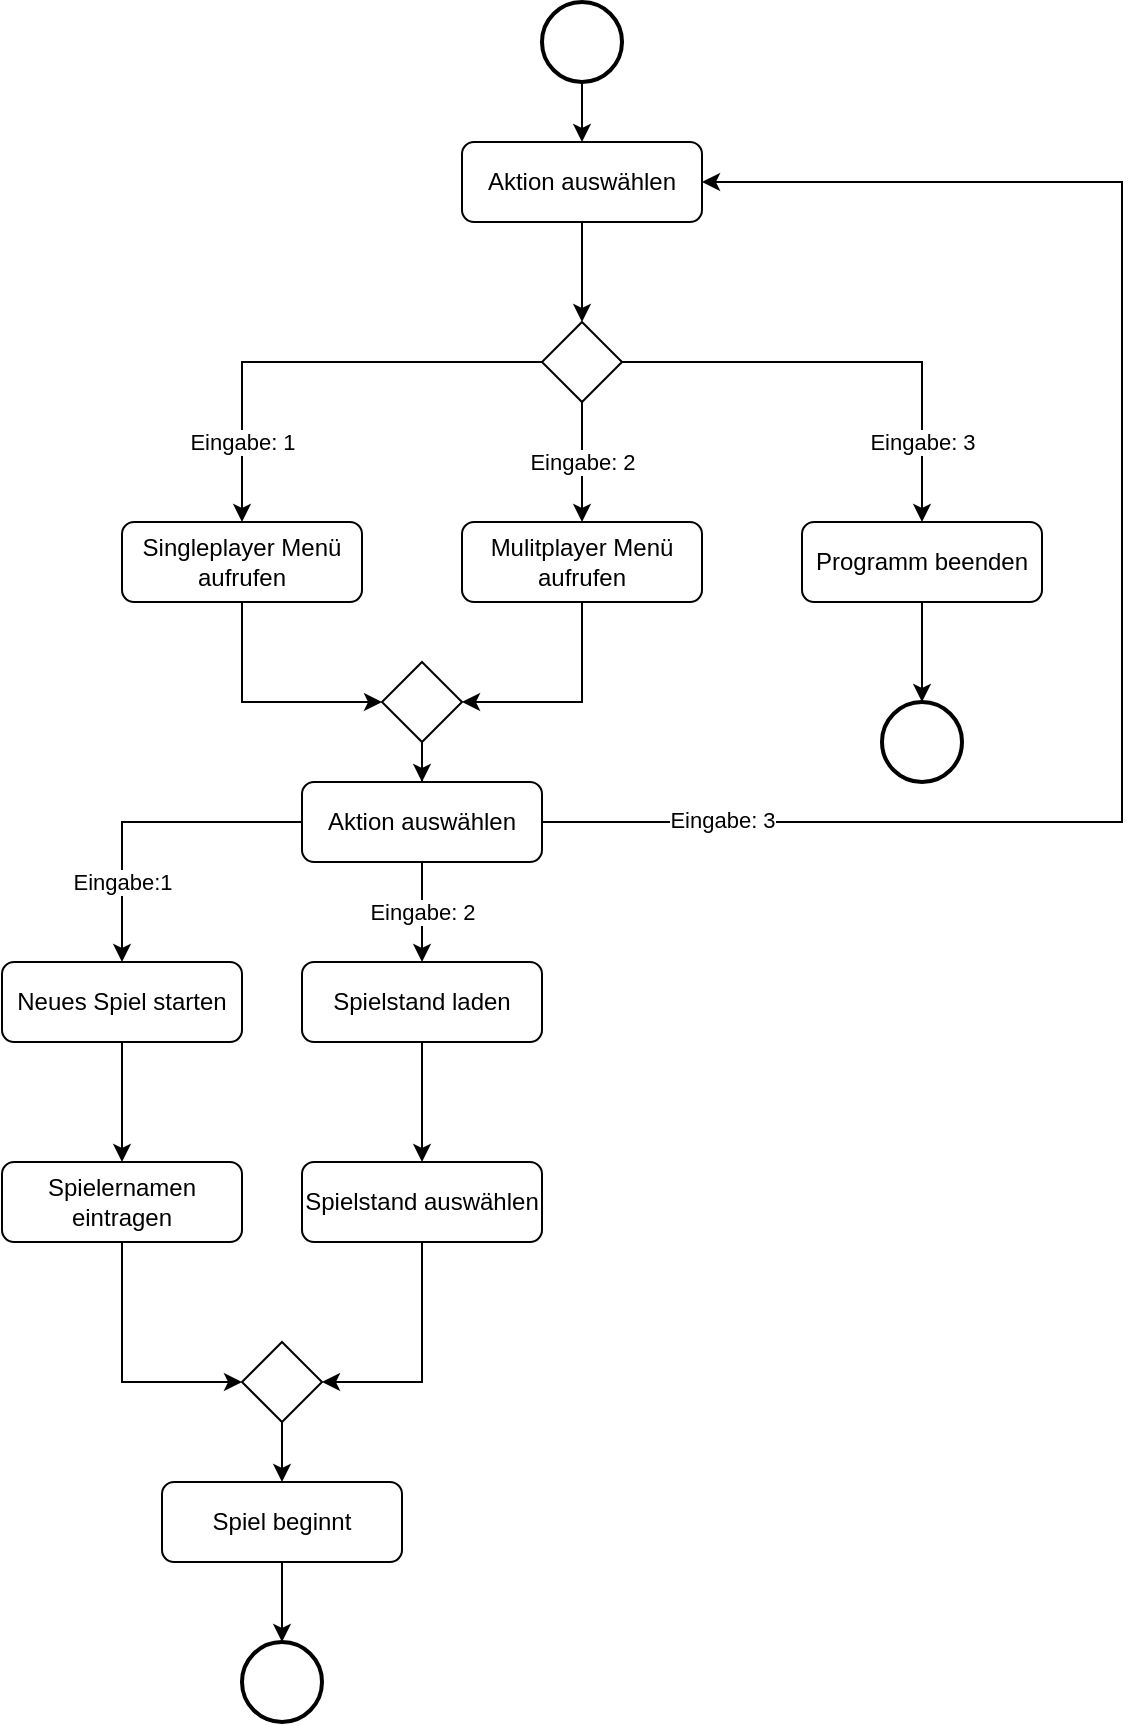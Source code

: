<mxfile version="21.2.3" type="device">
  <diagram id="C5RBs43oDa-KdzZeNtuy" name="Page-1">
    <mxGraphModel dx="1687" dy="899" grid="1" gridSize="10" guides="1" tooltips="1" connect="1" arrows="1" fold="1" page="1" pageScale="1" pageWidth="827" pageHeight="1169" math="0" shadow="0">
      <root>
        <mxCell id="WIyWlLk6GJQsqaUBKTNV-0" />
        <mxCell id="WIyWlLk6GJQsqaUBKTNV-1" parent="WIyWlLk6GJQsqaUBKTNV-0" />
        <mxCell id="Zj6hpNKmNGpSNfHuOwGX-1" value="" style="edgeStyle=orthogonalEdgeStyle;rounded=0;orthogonalLoop=1;jettySize=auto;html=1;" edge="1" parent="WIyWlLk6GJQsqaUBKTNV-1" source="WIyWlLk6GJQsqaUBKTNV-3" target="WIyWlLk6GJQsqaUBKTNV-6">
          <mxGeometry relative="1" as="geometry" />
        </mxCell>
        <mxCell id="WIyWlLk6GJQsqaUBKTNV-3" value="Aktion auswählen" style="rounded=1;whiteSpace=wrap;html=1;fontSize=12;glass=0;strokeWidth=1;shadow=0;" parent="WIyWlLk6GJQsqaUBKTNV-1" vertex="1">
          <mxGeometry x="340" y="80" width="120" height="40" as="geometry" />
        </mxCell>
        <mxCell id="Zj6hpNKmNGpSNfHuOwGX-5" value="Eingabe: 1" style="edgeStyle=orthogonalEdgeStyle;rounded=0;orthogonalLoop=1;jettySize=auto;html=1;" edge="1" parent="WIyWlLk6GJQsqaUBKTNV-1" source="WIyWlLk6GJQsqaUBKTNV-6" target="Zj6hpNKmNGpSNfHuOwGX-3">
          <mxGeometry x="0.652" relative="1" as="geometry">
            <mxPoint as="offset" />
          </mxGeometry>
        </mxCell>
        <mxCell id="Zj6hpNKmNGpSNfHuOwGX-6" value="Eingabe: 2" style="edgeStyle=orthogonalEdgeStyle;rounded=0;orthogonalLoop=1;jettySize=auto;html=1;" edge="1" parent="WIyWlLk6GJQsqaUBKTNV-1" source="WIyWlLk6GJQsqaUBKTNV-6" target="Zj6hpNKmNGpSNfHuOwGX-2">
          <mxGeometry relative="1" as="geometry" />
        </mxCell>
        <mxCell id="Zj6hpNKmNGpSNfHuOwGX-7" value="Eingabe: 3" style="edgeStyle=orthogonalEdgeStyle;rounded=0;orthogonalLoop=1;jettySize=auto;html=1;entryX=0.5;entryY=0;entryDx=0;entryDy=0;" edge="1" parent="WIyWlLk6GJQsqaUBKTNV-1" source="WIyWlLk6GJQsqaUBKTNV-6" target="Zj6hpNKmNGpSNfHuOwGX-4">
          <mxGeometry x="0.652" relative="1" as="geometry">
            <mxPoint as="offset" />
          </mxGeometry>
        </mxCell>
        <mxCell id="WIyWlLk6GJQsqaUBKTNV-6" value="" style="rhombus;whiteSpace=wrap;html=1;shadow=0;fontFamily=Helvetica;fontSize=12;align=center;strokeWidth=1;spacing=6;spacingTop=-4;" parent="WIyWlLk6GJQsqaUBKTNV-1" vertex="1">
          <mxGeometry x="380" y="170" width="40" height="40" as="geometry" />
        </mxCell>
        <mxCell id="Zj6hpNKmNGpSNfHuOwGX-0" value="" style="edgeStyle=orthogonalEdgeStyle;rounded=0;orthogonalLoop=1;jettySize=auto;html=1;" edge="1" parent="WIyWlLk6GJQsqaUBKTNV-1" source="22GeLPd-m2-6EwsyLJvj-0" target="WIyWlLk6GJQsqaUBKTNV-3">
          <mxGeometry relative="1" as="geometry" />
        </mxCell>
        <mxCell id="22GeLPd-m2-6EwsyLJvj-0" value="" style="strokeWidth=2;html=1;shape=mxgraph.flowchart.start_2;whiteSpace=wrap;" parent="WIyWlLk6GJQsqaUBKTNV-1" vertex="1">
          <mxGeometry x="380" y="10" width="40" height="40" as="geometry" />
        </mxCell>
        <mxCell id="Zj6hpNKmNGpSNfHuOwGX-22" style="edgeStyle=orthogonalEdgeStyle;rounded=0;orthogonalLoop=1;jettySize=auto;html=1;entryX=1;entryY=0.5;entryDx=0;entryDy=0;" edge="1" parent="WIyWlLk6GJQsqaUBKTNV-1" source="Zj6hpNKmNGpSNfHuOwGX-2" target="Zj6hpNKmNGpSNfHuOwGX-21">
          <mxGeometry relative="1" as="geometry" />
        </mxCell>
        <mxCell id="Zj6hpNKmNGpSNfHuOwGX-2" value="Mulitplayer Menü aufrufen" style="rounded=1;whiteSpace=wrap;html=1;fontSize=12;glass=0;strokeWidth=1;shadow=0;" vertex="1" parent="WIyWlLk6GJQsqaUBKTNV-1">
          <mxGeometry x="340" y="270" width="120" height="40" as="geometry" />
        </mxCell>
        <mxCell id="Zj6hpNKmNGpSNfHuOwGX-23" style="edgeStyle=orthogonalEdgeStyle;rounded=0;orthogonalLoop=1;jettySize=auto;html=1;entryX=0;entryY=0.5;entryDx=0;entryDy=0;exitX=0.5;exitY=1;exitDx=0;exitDy=0;" edge="1" parent="WIyWlLk6GJQsqaUBKTNV-1" source="Zj6hpNKmNGpSNfHuOwGX-3" target="Zj6hpNKmNGpSNfHuOwGX-21">
          <mxGeometry relative="1" as="geometry" />
        </mxCell>
        <mxCell id="Zj6hpNKmNGpSNfHuOwGX-3" value="Singleplayer Menü aufrufen" style="rounded=1;whiteSpace=wrap;html=1;fontSize=12;glass=0;strokeWidth=1;shadow=0;" vertex="1" parent="WIyWlLk6GJQsqaUBKTNV-1">
          <mxGeometry x="170" y="270" width="120" height="40" as="geometry" />
        </mxCell>
        <mxCell id="Zj6hpNKmNGpSNfHuOwGX-9" value="" style="edgeStyle=orthogonalEdgeStyle;rounded=0;orthogonalLoop=1;jettySize=auto;html=1;" edge="1" parent="WIyWlLk6GJQsqaUBKTNV-1" source="Zj6hpNKmNGpSNfHuOwGX-4">
          <mxGeometry relative="1" as="geometry">
            <mxPoint x="570" y="360" as="targetPoint" />
          </mxGeometry>
        </mxCell>
        <mxCell id="Zj6hpNKmNGpSNfHuOwGX-4" value="Programm beenden" style="rounded=1;whiteSpace=wrap;html=1;fontSize=12;glass=0;strokeWidth=1;shadow=0;" vertex="1" parent="WIyWlLk6GJQsqaUBKTNV-1">
          <mxGeometry x="510" y="270" width="120" height="40" as="geometry" />
        </mxCell>
        <mxCell id="Zj6hpNKmNGpSNfHuOwGX-10" value="" style="strokeWidth=2;html=1;shape=mxgraph.flowchart.start_2;whiteSpace=wrap;" vertex="1" parent="WIyWlLk6GJQsqaUBKTNV-1">
          <mxGeometry x="550" y="360" width="40" height="40" as="geometry" />
        </mxCell>
        <mxCell id="Zj6hpNKmNGpSNfHuOwGX-32" style="edgeStyle=orthogonalEdgeStyle;rounded=0;orthogonalLoop=1;jettySize=auto;html=1;entryX=0.5;entryY=0;entryDx=0;entryDy=0;" edge="1" parent="WIyWlLk6GJQsqaUBKTNV-1" source="Zj6hpNKmNGpSNfHuOwGX-14" target="Zj6hpNKmNGpSNfHuOwGX-33">
          <mxGeometry relative="1" as="geometry">
            <mxPoint x="170" y="570" as="targetPoint" />
          </mxGeometry>
        </mxCell>
        <mxCell id="Zj6hpNKmNGpSNfHuOwGX-14" value="Neues Spiel starten" style="rounded=1;whiteSpace=wrap;html=1;fontSize=12;glass=0;strokeWidth=1;shadow=0;" vertex="1" parent="WIyWlLk6GJQsqaUBKTNV-1">
          <mxGeometry x="110" y="490" width="120" height="40" as="geometry" />
        </mxCell>
        <mxCell id="Zj6hpNKmNGpSNfHuOwGX-37" style="edgeStyle=orthogonalEdgeStyle;rounded=0;orthogonalLoop=1;jettySize=auto;html=1;entryX=0.5;entryY=0;entryDx=0;entryDy=0;" edge="1" parent="WIyWlLk6GJQsqaUBKTNV-1" source="Zj6hpNKmNGpSNfHuOwGX-15" target="Zj6hpNKmNGpSNfHuOwGX-36">
          <mxGeometry relative="1" as="geometry" />
        </mxCell>
        <mxCell id="Zj6hpNKmNGpSNfHuOwGX-15" value="Spielstand laden" style="rounded=1;whiteSpace=wrap;html=1;fontSize=12;glass=0;strokeWidth=1;shadow=0;" vertex="1" parent="WIyWlLk6GJQsqaUBKTNV-1">
          <mxGeometry x="260" y="490" width="120" height="40" as="geometry" />
        </mxCell>
        <mxCell id="Zj6hpNKmNGpSNfHuOwGX-25" value="" style="edgeStyle=orthogonalEdgeStyle;rounded=0;orthogonalLoop=1;jettySize=auto;html=1;" edge="1" parent="WIyWlLk6GJQsqaUBKTNV-1" source="Zj6hpNKmNGpSNfHuOwGX-21" target="Zj6hpNKmNGpSNfHuOwGX-24">
          <mxGeometry relative="1" as="geometry" />
        </mxCell>
        <mxCell id="Zj6hpNKmNGpSNfHuOwGX-21" value="" style="rhombus;whiteSpace=wrap;html=1;shadow=0;fontFamily=Helvetica;fontSize=12;align=center;strokeWidth=1;spacing=6;spacingTop=-4;" vertex="1" parent="WIyWlLk6GJQsqaUBKTNV-1">
          <mxGeometry x="300" y="340" width="40" height="40" as="geometry" />
        </mxCell>
        <mxCell id="Zj6hpNKmNGpSNfHuOwGX-26" style="edgeStyle=orthogonalEdgeStyle;rounded=0;orthogonalLoop=1;jettySize=auto;html=1;entryX=1;entryY=0.5;entryDx=0;entryDy=0;exitX=1;exitY=0.5;exitDx=0;exitDy=0;" edge="1" parent="WIyWlLk6GJQsqaUBKTNV-1" source="Zj6hpNKmNGpSNfHuOwGX-24" target="WIyWlLk6GJQsqaUBKTNV-3">
          <mxGeometry relative="1" as="geometry">
            <mxPoint x="690" y="110" as="targetPoint" />
            <Array as="points">
              <mxPoint x="670" y="420" />
              <mxPoint x="670" y="100" />
            </Array>
          </mxGeometry>
        </mxCell>
        <mxCell id="Zj6hpNKmNGpSNfHuOwGX-29" value="Eingabe: 3" style="edgeLabel;html=1;align=center;verticalAlign=middle;resizable=0;points=[];" vertex="1" connectable="0" parent="Zj6hpNKmNGpSNfHuOwGX-26">
          <mxGeometry x="-0.78" y="1" relative="1" as="geometry">
            <mxPoint as="offset" />
          </mxGeometry>
        </mxCell>
        <mxCell id="Zj6hpNKmNGpSNfHuOwGX-30" value="Eingabe: 2" style="edgeStyle=orthogonalEdgeStyle;rounded=0;orthogonalLoop=1;jettySize=auto;html=1;" edge="1" parent="WIyWlLk6GJQsqaUBKTNV-1" source="Zj6hpNKmNGpSNfHuOwGX-24" target="Zj6hpNKmNGpSNfHuOwGX-15">
          <mxGeometry relative="1" as="geometry" />
        </mxCell>
        <mxCell id="Zj6hpNKmNGpSNfHuOwGX-31" value="Eingabe:1" style="edgeStyle=orthogonalEdgeStyle;rounded=0;orthogonalLoop=1;jettySize=auto;html=1;entryX=0.5;entryY=0;entryDx=0;entryDy=0;" edge="1" parent="WIyWlLk6GJQsqaUBKTNV-1" source="Zj6hpNKmNGpSNfHuOwGX-24" target="Zj6hpNKmNGpSNfHuOwGX-14">
          <mxGeometry x="0.5" relative="1" as="geometry">
            <mxPoint as="offset" />
          </mxGeometry>
        </mxCell>
        <mxCell id="Zj6hpNKmNGpSNfHuOwGX-24" value="Aktion auswählen" style="rounded=1;whiteSpace=wrap;html=1;fontSize=12;glass=0;strokeWidth=1;shadow=0;" vertex="1" parent="WIyWlLk6GJQsqaUBKTNV-1">
          <mxGeometry x="260" y="400" width="120" height="40" as="geometry" />
        </mxCell>
        <mxCell id="Zj6hpNKmNGpSNfHuOwGX-39" style="edgeStyle=orthogonalEdgeStyle;rounded=0;orthogonalLoop=1;jettySize=auto;html=1;entryX=0;entryY=0.5;entryDx=0;entryDy=0;" edge="1" parent="WIyWlLk6GJQsqaUBKTNV-1" source="Zj6hpNKmNGpSNfHuOwGX-33" target="Zj6hpNKmNGpSNfHuOwGX-35">
          <mxGeometry relative="1" as="geometry" />
        </mxCell>
        <mxCell id="Zj6hpNKmNGpSNfHuOwGX-33" value="Spielernamen eintragen" style="rounded=1;whiteSpace=wrap;html=1;fontSize=12;glass=0;strokeWidth=1;shadow=0;" vertex="1" parent="WIyWlLk6GJQsqaUBKTNV-1">
          <mxGeometry x="110" y="590" width="120" height="40" as="geometry" />
        </mxCell>
        <mxCell id="Zj6hpNKmNGpSNfHuOwGX-41" style="edgeStyle=orthogonalEdgeStyle;rounded=0;orthogonalLoop=1;jettySize=auto;html=1;" edge="1" parent="WIyWlLk6GJQsqaUBKTNV-1" source="Zj6hpNKmNGpSNfHuOwGX-34">
          <mxGeometry relative="1" as="geometry">
            <mxPoint x="250" y="830.0" as="targetPoint" />
          </mxGeometry>
        </mxCell>
        <mxCell id="Zj6hpNKmNGpSNfHuOwGX-34" value="Spiel beginnt" style="rounded=1;whiteSpace=wrap;html=1;fontSize=12;glass=0;strokeWidth=1;shadow=0;" vertex="1" parent="WIyWlLk6GJQsqaUBKTNV-1">
          <mxGeometry x="190" y="750" width="120" height="40" as="geometry" />
        </mxCell>
        <mxCell id="Zj6hpNKmNGpSNfHuOwGX-40" value="" style="edgeStyle=orthogonalEdgeStyle;rounded=0;orthogonalLoop=1;jettySize=auto;html=1;" edge="1" parent="WIyWlLk6GJQsqaUBKTNV-1" source="Zj6hpNKmNGpSNfHuOwGX-35" target="Zj6hpNKmNGpSNfHuOwGX-34">
          <mxGeometry relative="1" as="geometry" />
        </mxCell>
        <mxCell id="Zj6hpNKmNGpSNfHuOwGX-35" value="" style="rhombus;whiteSpace=wrap;html=1;shadow=0;fontFamily=Helvetica;fontSize=12;align=center;strokeWidth=1;spacing=6;spacingTop=-4;" vertex="1" parent="WIyWlLk6GJQsqaUBKTNV-1">
          <mxGeometry x="230" y="680" width="40" height="40" as="geometry" />
        </mxCell>
        <mxCell id="Zj6hpNKmNGpSNfHuOwGX-38" style="edgeStyle=orthogonalEdgeStyle;rounded=0;orthogonalLoop=1;jettySize=auto;html=1;entryX=1;entryY=0.5;entryDx=0;entryDy=0;" edge="1" parent="WIyWlLk6GJQsqaUBKTNV-1" source="Zj6hpNKmNGpSNfHuOwGX-36" target="Zj6hpNKmNGpSNfHuOwGX-35">
          <mxGeometry relative="1" as="geometry" />
        </mxCell>
        <mxCell id="Zj6hpNKmNGpSNfHuOwGX-36" value="Spielstand auswählen" style="rounded=1;whiteSpace=wrap;html=1;fontSize=12;glass=0;strokeWidth=1;shadow=0;" vertex="1" parent="WIyWlLk6GJQsqaUBKTNV-1">
          <mxGeometry x="260" y="590" width="120" height="40" as="geometry" />
        </mxCell>
        <mxCell id="Zj6hpNKmNGpSNfHuOwGX-42" value="" style="strokeWidth=2;html=1;shape=mxgraph.flowchart.start_2;whiteSpace=wrap;" vertex="1" parent="WIyWlLk6GJQsqaUBKTNV-1">
          <mxGeometry x="230" y="830" width="40" height="40" as="geometry" />
        </mxCell>
      </root>
    </mxGraphModel>
  </diagram>
</mxfile>
